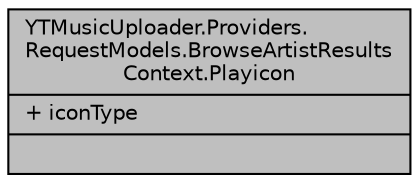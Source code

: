 digraph "YTMusicUploader.Providers.RequestModels.BrowseArtistResultsContext.Playicon"
{
 // LATEX_PDF_SIZE
  edge [fontname="Helvetica",fontsize="10",labelfontname="Helvetica",labelfontsize="10"];
  node [fontname="Helvetica",fontsize="10",shape=record];
  Node1 [label="{YTMusicUploader.Providers.\lRequestModels.BrowseArtistResults\lContext.Playicon\n|+ iconType\l|}",height=0.2,width=0.4,color="black", fillcolor="grey75", style="filled", fontcolor="black",tooltip=" "];
}
